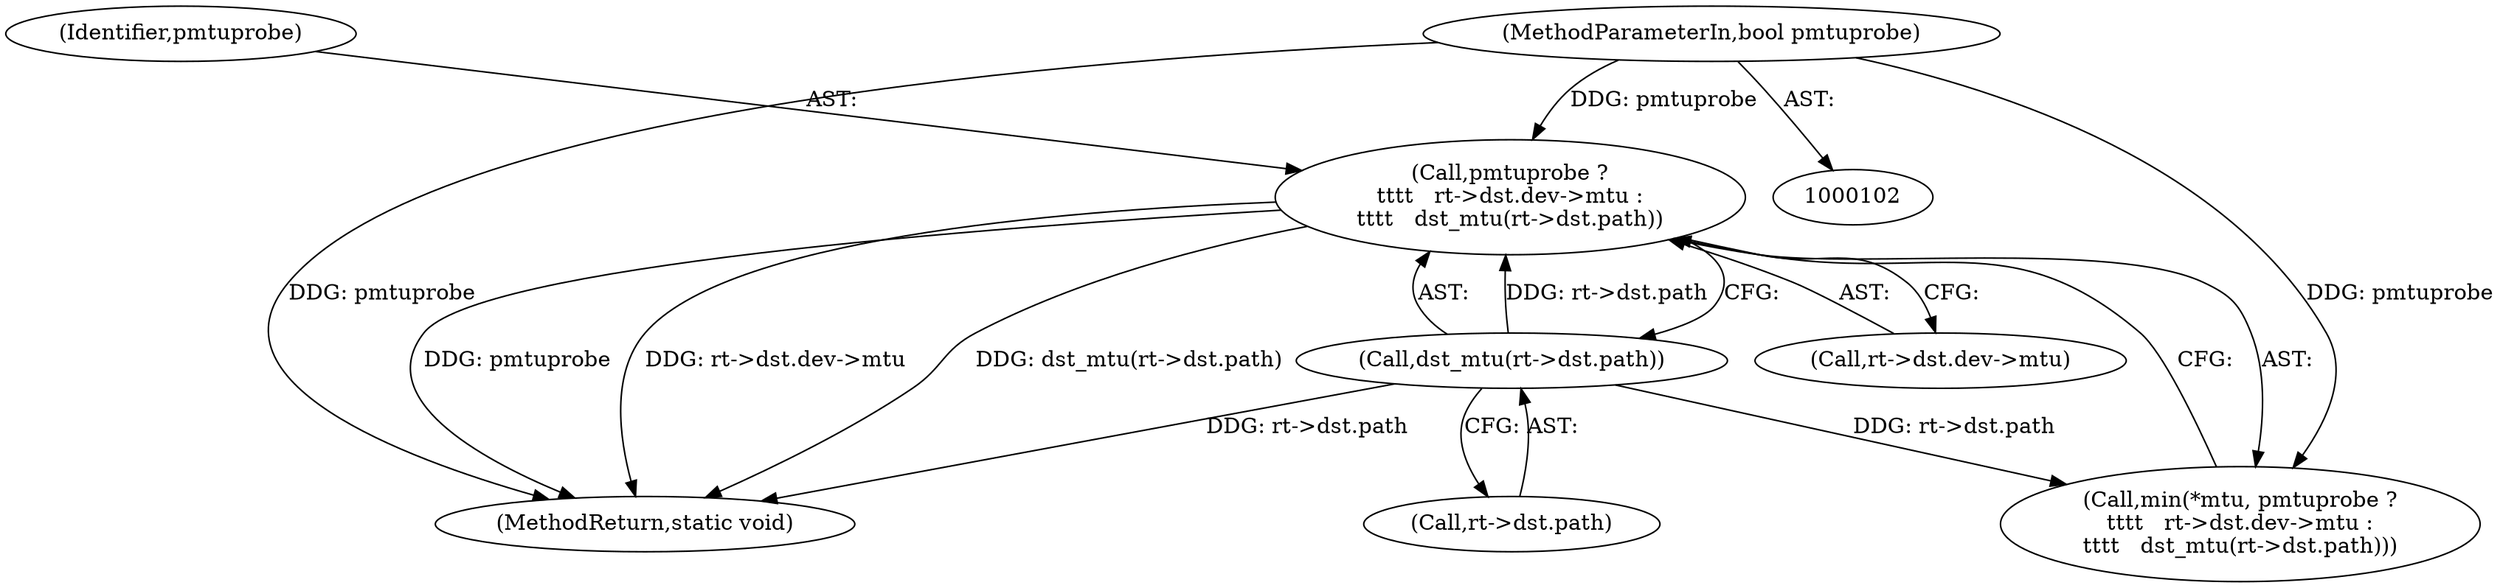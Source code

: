 digraph "0_linux_75a493e60ac4bbe2e977e7129d6d8cbb0dd236be_0@pointer" {
"1000144" [label="(Call,pmtuprobe ?\n\t\t\t\t   rt->dst.dev->mtu :\n\t\t\t\t   dst_mtu(rt->dst.path))"];
"1000108" [label="(MethodParameterIn,bool pmtuprobe)"];
"1000153" [label="(Call,dst_mtu(rt->dst.path))"];
"1000108" [label="(MethodParameterIn,bool pmtuprobe)"];
"1000144" [label="(Call,pmtuprobe ?\n\t\t\t\t   rt->dst.dev->mtu :\n\t\t\t\t   dst_mtu(rt->dst.path))"];
"1000154" [label="(Call,rt->dst.path)"];
"1000146" [label="(Call,rt->dst.dev->mtu)"];
"1000141" [label="(Call,min(*mtu, pmtuprobe ?\n\t\t\t\t   rt->dst.dev->mtu :\n\t\t\t\t   dst_mtu(rt->dst.path)))"];
"1000145" [label="(Identifier,pmtuprobe)"];
"1000153" [label="(Call,dst_mtu(rt->dst.path))"];
"1000173" [label="(MethodReturn,static void)"];
"1000144" -> "1000141"  [label="AST: "];
"1000144" -> "1000146"  [label="CFG: "];
"1000144" -> "1000153"  [label="CFG: "];
"1000145" -> "1000144"  [label="AST: "];
"1000146" -> "1000144"  [label="AST: "];
"1000153" -> "1000144"  [label="AST: "];
"1000141" -> "1000144"  [label="CFG: "];
"1000144" -> "1000173"  [label="DDG: dst_mtu(rt->dst.path)"];
"1000144" -> "1000173"  [label="DDG: pmtuprobe"];
"1000144" -> "1000173"  [label="DDG: rt->dst.dev->mtu"];
"1000108" -> "1000144"  [label="DDG: pmtuprobe"];
"1000153" -> "1000144"  [label="DDG: rt->dst.path"];
"1000108" -> "1000102"  [label="AST: "];
"1000108" -> "1000173"  [label="DDG: pmtuprobe"];
"1000108" -> "1000141"  [label="DDG: pmtuprobe"];
"1000153" -> "1000154"  [label="CFG: "];
"1000154" -> "1000153"  [label="AST: "];
"1000153" -> "1000173"  [label="DDG: rt->dst.path"];
"1000153" -> "1000141"  [label="DDG: rt->dst.path"];
}
